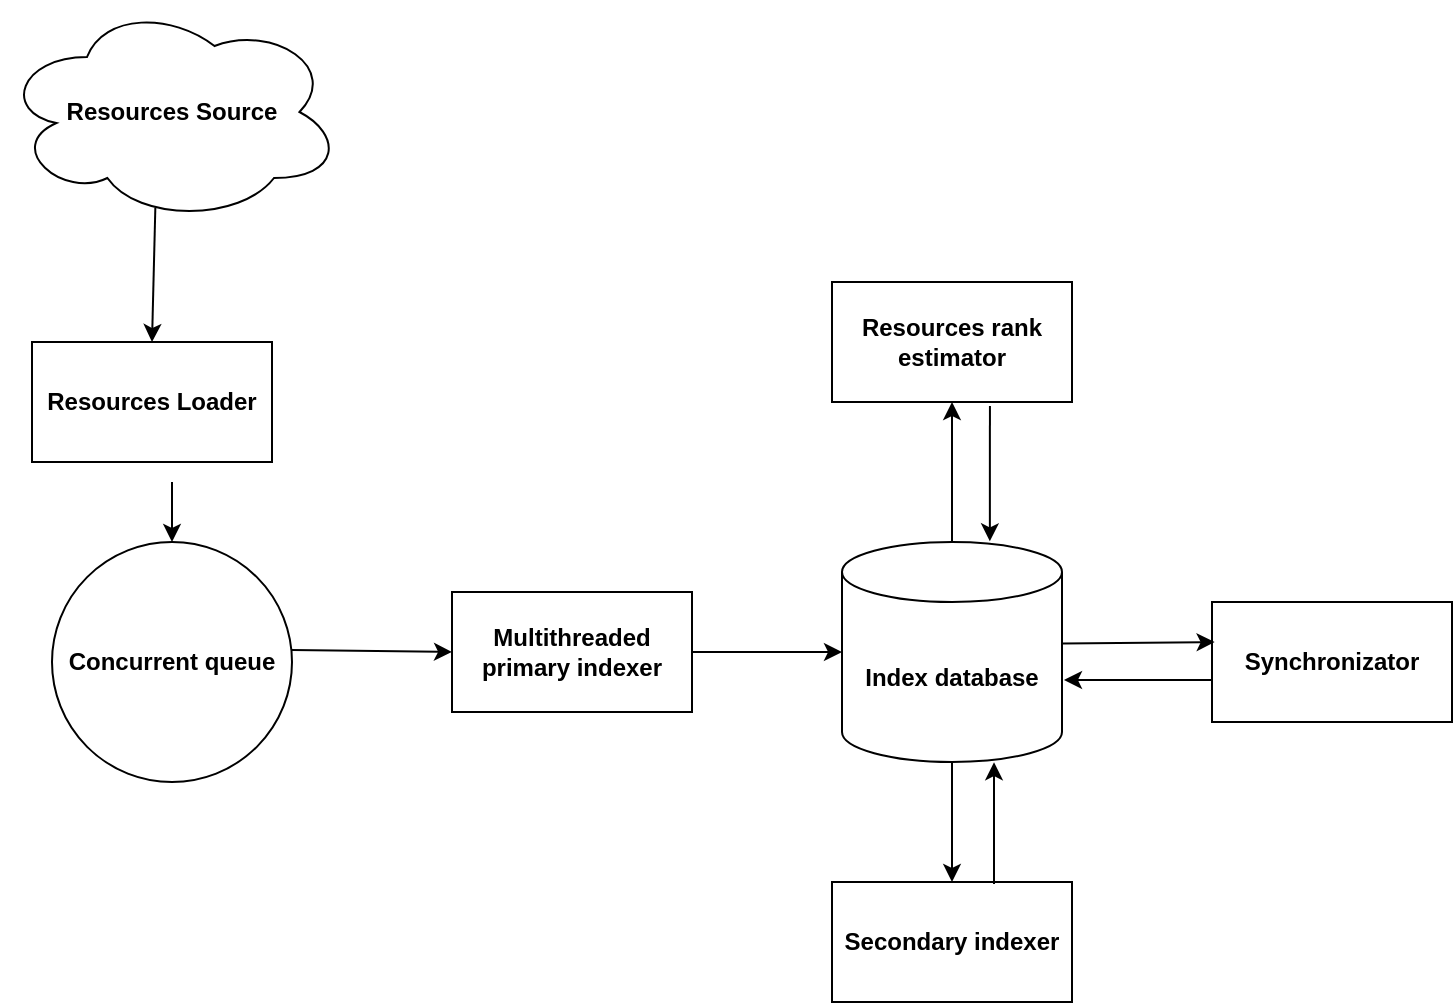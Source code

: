 <mxfile version="23.1.5" type="device">
  <diagram name="Страница — 1" id="vPOU0Pet1-oZmpQxfcsp">
    <mxGraphModel dx="989" dy="582" grid="1" gridSize="10" guides="1" tooltips="1" connect="1" arrows="1" fold="1" page="1" pageScale="1" pageWidth="827" pageHeight="1169" math="0" shadow="0">
      <root>
        <mxCell id="0" />
        <mxCell id="1" parent="0" />
        <mxCell id="Mglgyc_87ORojp1Q-Y0--1" value="&lt;b&gt;Index database&lt;/b&gt;" style="shape=cylinder3;whiteSpace=wrap;html=1;boundedLbl=1;backgroundOutline=1;size=15;" parent="1" vertex="1">
          <mxGeometry x="575" y="290" width="110" height="110" as="geometry" />
        </mxCell>
        <mxCell id="Mglgyc_87ORojp1Q-Y0--2" value="&lt;b&gt;Resources Loader&lt;/b&gt;" style="rounded=0;whiteSpace=wrap;html=1;" parent="1" vertex="1">
          <mxGeometry x="170" y="190" width="120" height="60" as="geometry" />
        </mxCell>
        <mxCell id="Mglgyc_87ORojp1Q-Y0--3" value="&lt;b&gt;Multithreaded primary indexer&lt;/b&gt;" style="rounded=0;whiteSpace=wrap;html=1;" parent="1" vertex="1">
          <mxGeometry x="380" y="315" width="120" height="60" as="geometry" />
        </mxCell>
        <mxCell id="Mglgyc_87ORojp1Q-Y0--4" value="&lt;b&gt;Resources rank estimator&lt;/b&gt;" style="rounded=0;whiteSpace=wrap;html=1;" parent="1" vertex="1">
          <mxGeometry x="570" y="160" width="120" height="60" as="geometry" />
        </mxCell>
        <mxCell id="Mglgyc_87ORojp1Q-Y0--5" value="&lt;b&gt;Secondary indexer&lt;/b&gt;" style="rounded=0;whiteSpace=wrap;html=1;" parent="1" vertex="1">
          <mxGeometry x="570" y="460" width="120" height="60" as="geometry" />
        </mxCell>
        <mxCell id="Mglgyc_87ORojp1Q-Y0--6" value="&lt;b&gt;Synchronizator&lt;/b&gt;" style="rounded=0;whiteSpace=wrap;html=1;" parent="1" vertex="1">
          <mxGeometry x="760" y="320" width="120" height="60" as="geometry" />
        </mxCell>
        <mxCell id="Mglgyc_87ORojp1Q-Y0--7" value="&lt;b&gt;Resources Source&lt;/b&gt;" style="ellipse;shape=cloud;whiteSpace=wrap;html=1;" parent="1" vertex="1">
          <mxGeometry x="155" y="20" width="170" height="110" as="geometry" />
        </mxCell>
        <mxCell id="Mglgyc_87ORojp1Q-Y0--10" value="" style="endArrow=classic;html=1;rounded=0;entryX=0.5;entryY=0;entryDx=0;entryDy=0;exitX=0.451;exitY=0.935;exitDx=0;exitDy=0;exitPerimeter=0;" parent="1" source="Mglgyc_87ORojp1Q-Y0--7" target="Mglgyc_87ORojp1Q-Y0--2" edge="1">
          <mxGeometry width="50" height="50" relative="1" as="geometry">
            <mxPoint x="237" y="130" as="sourcePoint" />
            <mxPoint x="210" y="310" as="targetPoint" />
          </mxGeometry>
        </mxCell>
        <mxCell id="Mglgyc_87ORojp1Q-Y0--12" value="" style="endArrow=classic;html=1;rounded=0;entryX=0;entryY=0.5;entryDx=0;entryDy=0;entryPerimeter=0;exitX=1;exitY=0.5;exitDx=0;exitDy=0;" parent="1" source="Mglgyc_87ORojp1Q-Y0--3" target="Mglgyc_87ORojp1Q-Y0--1" edge="1">
          <mxGeometry width="50" height="50" relative="1" as="geometry">
            <mxPoint x="420" y="510" as="sourcePoint" />
            <mxPoint x="470" y="460" as="targetPoint" />
          </mxGeometry>
        </mxCell>
        <mxCell id="Mglgyc_87ORojp1Q-Y0--13" value="" style="endArrow=classic;html=1;rounded=0;entryX=0.5;entryY=1;entryDx=0;entryDy=0;exitX=0.5;exitY=0;exitDx=0;exitDy=0;exitPerimeter=0;" parent="1" source="Mglgyc_87ORojp1Q-Y0--1" target="Mglgyc_87ORojp1Q-Y0--4" edge="1">
          <mxGeometry width="50" height="50" relative="1" as="geometry">
            <mxPoint x="420" y="520" as="sourcePoint" />
            <mxPoint x="470" y="470" as="targetPoint" />
          </mxGeometry>
        </mxCell>
        <mxCell id="Mglgyc_87ORojp1Q-Y0--14" value="" style="endArrow=classic;html=1;rounded=0;exitX=0.5;exitY=1;exitDx=0;exitDy=0;exitPerimeter=0;entryX=0.5;entryY=0;entryDx=0;entryDy=0;" parent="1" source="Mglgyc_87ORojp1Q-Y0--1" target="Mglgyc_87ORojp1Q-Y0--5" edge="1">
          <mxGeometry width="50" height="50" relative="1" as="geometry">
            <mxPoint x="570" y="600" as="sourcePoint" />
            <mxPoint x="620" y="550" as="targetPoint" />
          </mxGeometry>
        </mxCell>
        <mxCell id="Mglgyc_87ORojp1Q-Y0--15" value="" style="endArrow=classic;html=1;rounded=0;entryX=0.691;entryY=1.001;entryDx=0;entryDy=0;entryPerimeter=0;exitX=0.675;exitY=0.017;exitDx=0;exitDy=0;exitPerimeter=0;" parent="1" source="Mglgyc_87ORojp1Q-Y0--5" target="Mglgyc_87ORojp1Q-Y0--1" edge="1">
          <mxGeometry width="50" height="50" relative="1" as="geometry">
            <mxPoint x="750" y="680" as="sourcePoint" />
            <mxPoint x="800" y="630" as="targetPoint" />
          </mxGeometry>
        </mxCell>
        <mxCell id="Mglgyc_87ORojp1Q-Y0--16" value="" style="endArrow=classic;html=1;rounded=0;exitX=0.658;exitY=1.033;exitDx=0;exitDy=0;exitPerimeter=0;entryX=0.672;entryY=-0.003;entryDx=0;entryDy=0;entryPerimeter=0;" parent="1" source="Mglgyc_87ORojp1Q-Y0--4" edge="1" target="Mglgyc_87ORojp1Q-Y0--1">
          <mxGeometry width="50" height="50" relative="1" as="geometry">
            <mxPoint x="600" y="660" as="sourcePoint" />
            <mxPoint x="650" y="290" as="targetPoint" />
          </mxGeometry>
        </mxCell>
        <mxCell id="Mglgyc_87ORojp1Q-Y0--17" value="" style="endArrow=classic;html=1;rounded=0;exitX=1.004;exitY=0.461;exitDx=0;exitDy=0;exitPerimeter=0;entryX=0.011;entryY=0.334;entryDx=0;entryDy=0;entryPerimeter=0;" parent="1" source="Mglgyc_87ORojp1Q-Y0--1" target="Mglgyc_87ORojp1Q-Y0--6" edge="1">
          <mxGeometry width="50" height="50" relative="1" as="geometry">
            <mxPoint x="720" y="470" as="sourcePoint" />
            <mxPoint x="770" y="420" as="targetPoint" />
          </mxGeometry>
        </mxCell>
        <mxCell id="Mglgyc_87ORojp1Q-Y0--18" value="" style="endArrow=classic;html=1;rounded=0;exitX=0;exitY=0.65;exitDx=0;exitDy=0;entryX=1.009;entryY=0.627;entryDx=0;entryDy=0;entryPerimeter=0;exitPerimeter=0;" parent="1" source="Mglgyc_87ORojp1Q-Y0--6" target="Mglgyc_87ORojp1Q-Y0--1" edge="1">
          <mxGeometry width="50" height="50" relative="1" as="geometry">
            <mxPoint x="790" y="490" as="sourcePoint" />
            <mxPoint x="840" y="440" as="targetPoint" />
          </mxGeometry>
        </mxCell>
        <mxCell id="Mglgyc_87ORojp1Q-Y0--19" value="&lt;b&gt;Concurrent queue&lt;/b&gt;" style="ellipse;whiteSpace=wrap;html=1;aspect=fixed;" parent="1" vertex="1">
          <mxGeometry x="180" y="290" width="120" height="120" as="geometry" />
        </mxCell>
        <mxCell id="Mglgyc_87ORojp1Q-Y0--20" value="" style="endArrow=classic;html=1;rounded=0;entryX=0.5;entryY=0;entryDx=0;entryDy=0;" parent="1" target="Mglgyc_87ORojp1Q-Y0--19" edge="1">
          <mxGeometry width="50" height="50" relative="1" as="geometry">
            <mxPoint x="240" y="260" as="sourcePoint" />
            <mxPoint x="120" y="530" as="targetPoint" />
          </mxGeometry>
        </mxCell>
        <mxCell id="Mglgyc_87ORojp1Q-Y0--21" value="" style="endArrow=classic;html=1;rounded=0;exitX=1;exitY=0.45;exitDx=0;exitDy=0;entryX=0;entryY=0.5;entryDx=0;entryDy=0;exitPerimeter=0;" parent="1" source="Mglgyc_87ORojp1Q-Y0--19" target="Mglgyc_87ORojp1Q-Y0--3" edge="1">
          <mxGeometry width="50" height="50" relative="1" as="geometry">
            <mxPoint x="270" y="550" as="sourcePoint" />
            <mxPoint x="320" y="500" as="targetPoint" />
          </mxGeometry>
        </mxCell>
      </root>
    </mxGraphModel>
  </diagram>
</mxfile>

